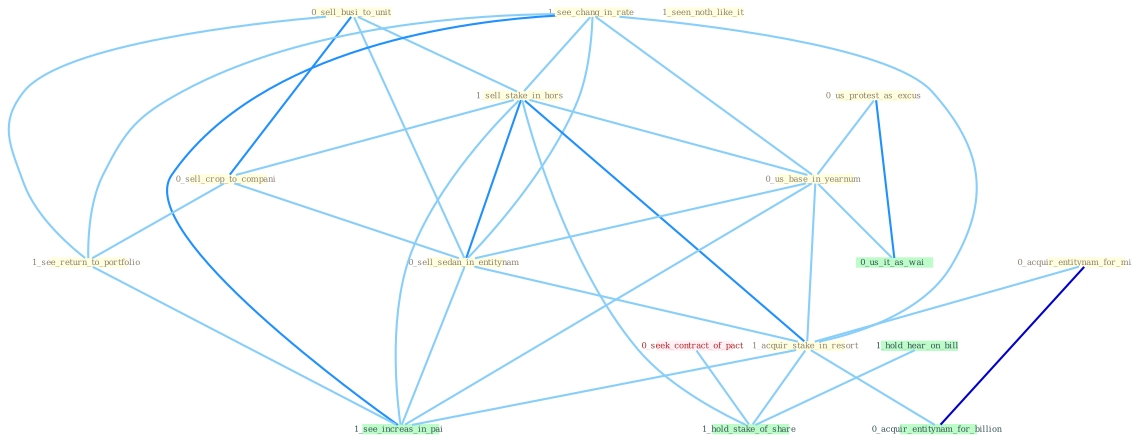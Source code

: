Graph G{ 
    node
    [shape=polygon,style=filled,width=.5,height=.06,color="#BDFCC9",fixedsize=true,fontsize=4,
    fontcolor="#2f4f4f"];
    {node
    [color="#ffffe0", fontcolor="#8b7d6b"] "0_sell_busi_to_unit " "1_seen_noth_like_it " "0_us_protest_as_excus " "1_see_chang_in_rate " "1_sell_stake_in_hors " "0_sell_crop_to_compani " "0_us_base_in_yearnum " "0_acquir_entitynam_for_million " "1_see_return_to_portfolio " "0_sell_sedan_in_entitynam " "1_acquir_stake_in_resort "}
{node [color="#fff0f5", fontcolor="#b22222"] "0_seek_contract_of_pact "}
edge [color="#B0E2FF"];

	"0_sell_busi_to_unit " -- "1_sell_stake_in_hors " [w="1", color="#87cefa" ];
	"0_sell_busi_to_unit " -- "0_sell_crop_to_compani " [w="2", color="#1e90ff" , len=0.8];
	"0_sell_busi_to_unit " -- "1_see_return_to_portfolio " [w="1", color="#87cefa" ];
	"0_sell_busi_to_unit " -- "0_sell_sedan_in_entitynam " [w="1", color="#87cefa" ];
	"0_us_protest_as_excus " -- "0_us_base_in_yearnum " [w="1", color="#87cefa" ];
	"0_us_protest_as_excus " -- "0_us_it_as_wai " [w="2", color="#1e90ff" , len=0.8];
	"1_see_chang_in_rate " -- "1_sell_stake_in_hors " [w="1", color="#87cefa" ];
	"1_see_chang_in_rate " -- "0_us_base_in_yearnum " [w="1", color="#87cefa" ];
	"1_see_chang_in_rate " -- "1_see_return_to_portfolio " [w="1", color="#87cefa" ];
	"1_see_chang_in_rate " -- "0_sell_sedan_in_entitynam " [w="1", color="#87cefa" ];
	"1_see_chang_in_rate " -- "1_acquir_stake_in_resort " [w="1", color="#87cefa" ];
	"1_see_chang_in_rate " -- "1_see_increas_in_pai " [w="2", color="#1e90ff" , len=0.8];
	"1_sell_stake_in_hors " -- "0_sell_crop_to_compani " [w="1", color="#87cefa" ];
	"1_sell_stake_in_hors " -- "0_us_base_in_yearnum " [w="1", color="#87cefa" ];
	"1_sell_stake_in_hors " -- "0_sell_sedan_in_entitynam " [w="2", color="#1e90ff" , len=0.8];
	"1_sell_stake_in_hors " -- "1_acquir_stake_in_resort " [w="2", color="#1e90ff" , len=0.8];
	"1_sell_stake_in_hors " -- "1_see_increas_in_pai " [w="1", color="#87cefa" ];
	"1_sell_stake_in_hors " -- "1_hold_stake_of_share " [w="1", color="#87cefa" ];
	"0_sell_crop_to_compani " -- "1_see_return_to_portfolio " [w="1", color="#87cefa" ];
	"0_sell_crop_to_compani " -- "0_sell_sedan_in_entitynam " [w="1", color="#87cefa" ];
	"0_us_base_in_yearnum " -- "0_sell_sedan_in_entitynam " [w="1", color="#87cefa" ];
	"0_us_base_in_yearnum " -- "1_acquir_stake_in_resort " [w="1", color="#87cefa" ];
	"0_us_base_in_yearnum " -- "0_us_it_as_wai " [w="1", color="#87cefa" ];
	"0_us_base_in_yearnum " -- "1_see_increas_in_pai " [w="1", color="#87cefa" ];
	"0_acquir_entitynam_for_million " -- "1_acquir_stake_in_resort " [w="1", color="#87cefa" ];
	"0_acquir_entitynam_for_million " -- "0_acquir_entitynam_for_billion " [w="3", color="#0000cd" , len=0.6];
	"1_see_return_to_portfolio " -- "1_see_increas_in_pai " [w="1", color="#87cefa" ];
	"0_sell_sedan_in_entitynam " -- "1_acquir_stake_in_resort " [w="1", color="#87cefa" ];
	"0_sell_sedan_in_entitynam " -- "1_see_increas_in_pai " [w="1", color="#87cefa" ];
	"1_acquir_stake_in_resort " -- "0_acquir_entitynam_for_billion " [w="1", color="#87cefa" ];
	"1_acquir_stake_in_resort " -- "1_see_increas_in_pai " [w="1", color="#87cefa" ];
	"1_acquir_stake_in_resort " -- "1_hold_stake_of_share " [w="1", color="#87cefa" ];
	"0_seek_contract_of_pact " -- "1_hold_stake_of_share " [w="1", color="#87cefa" ];
	"1_hold_hear_on_bill " -- "1_hold_stake_of_share " [w="1", color="#87cefa" ];
}